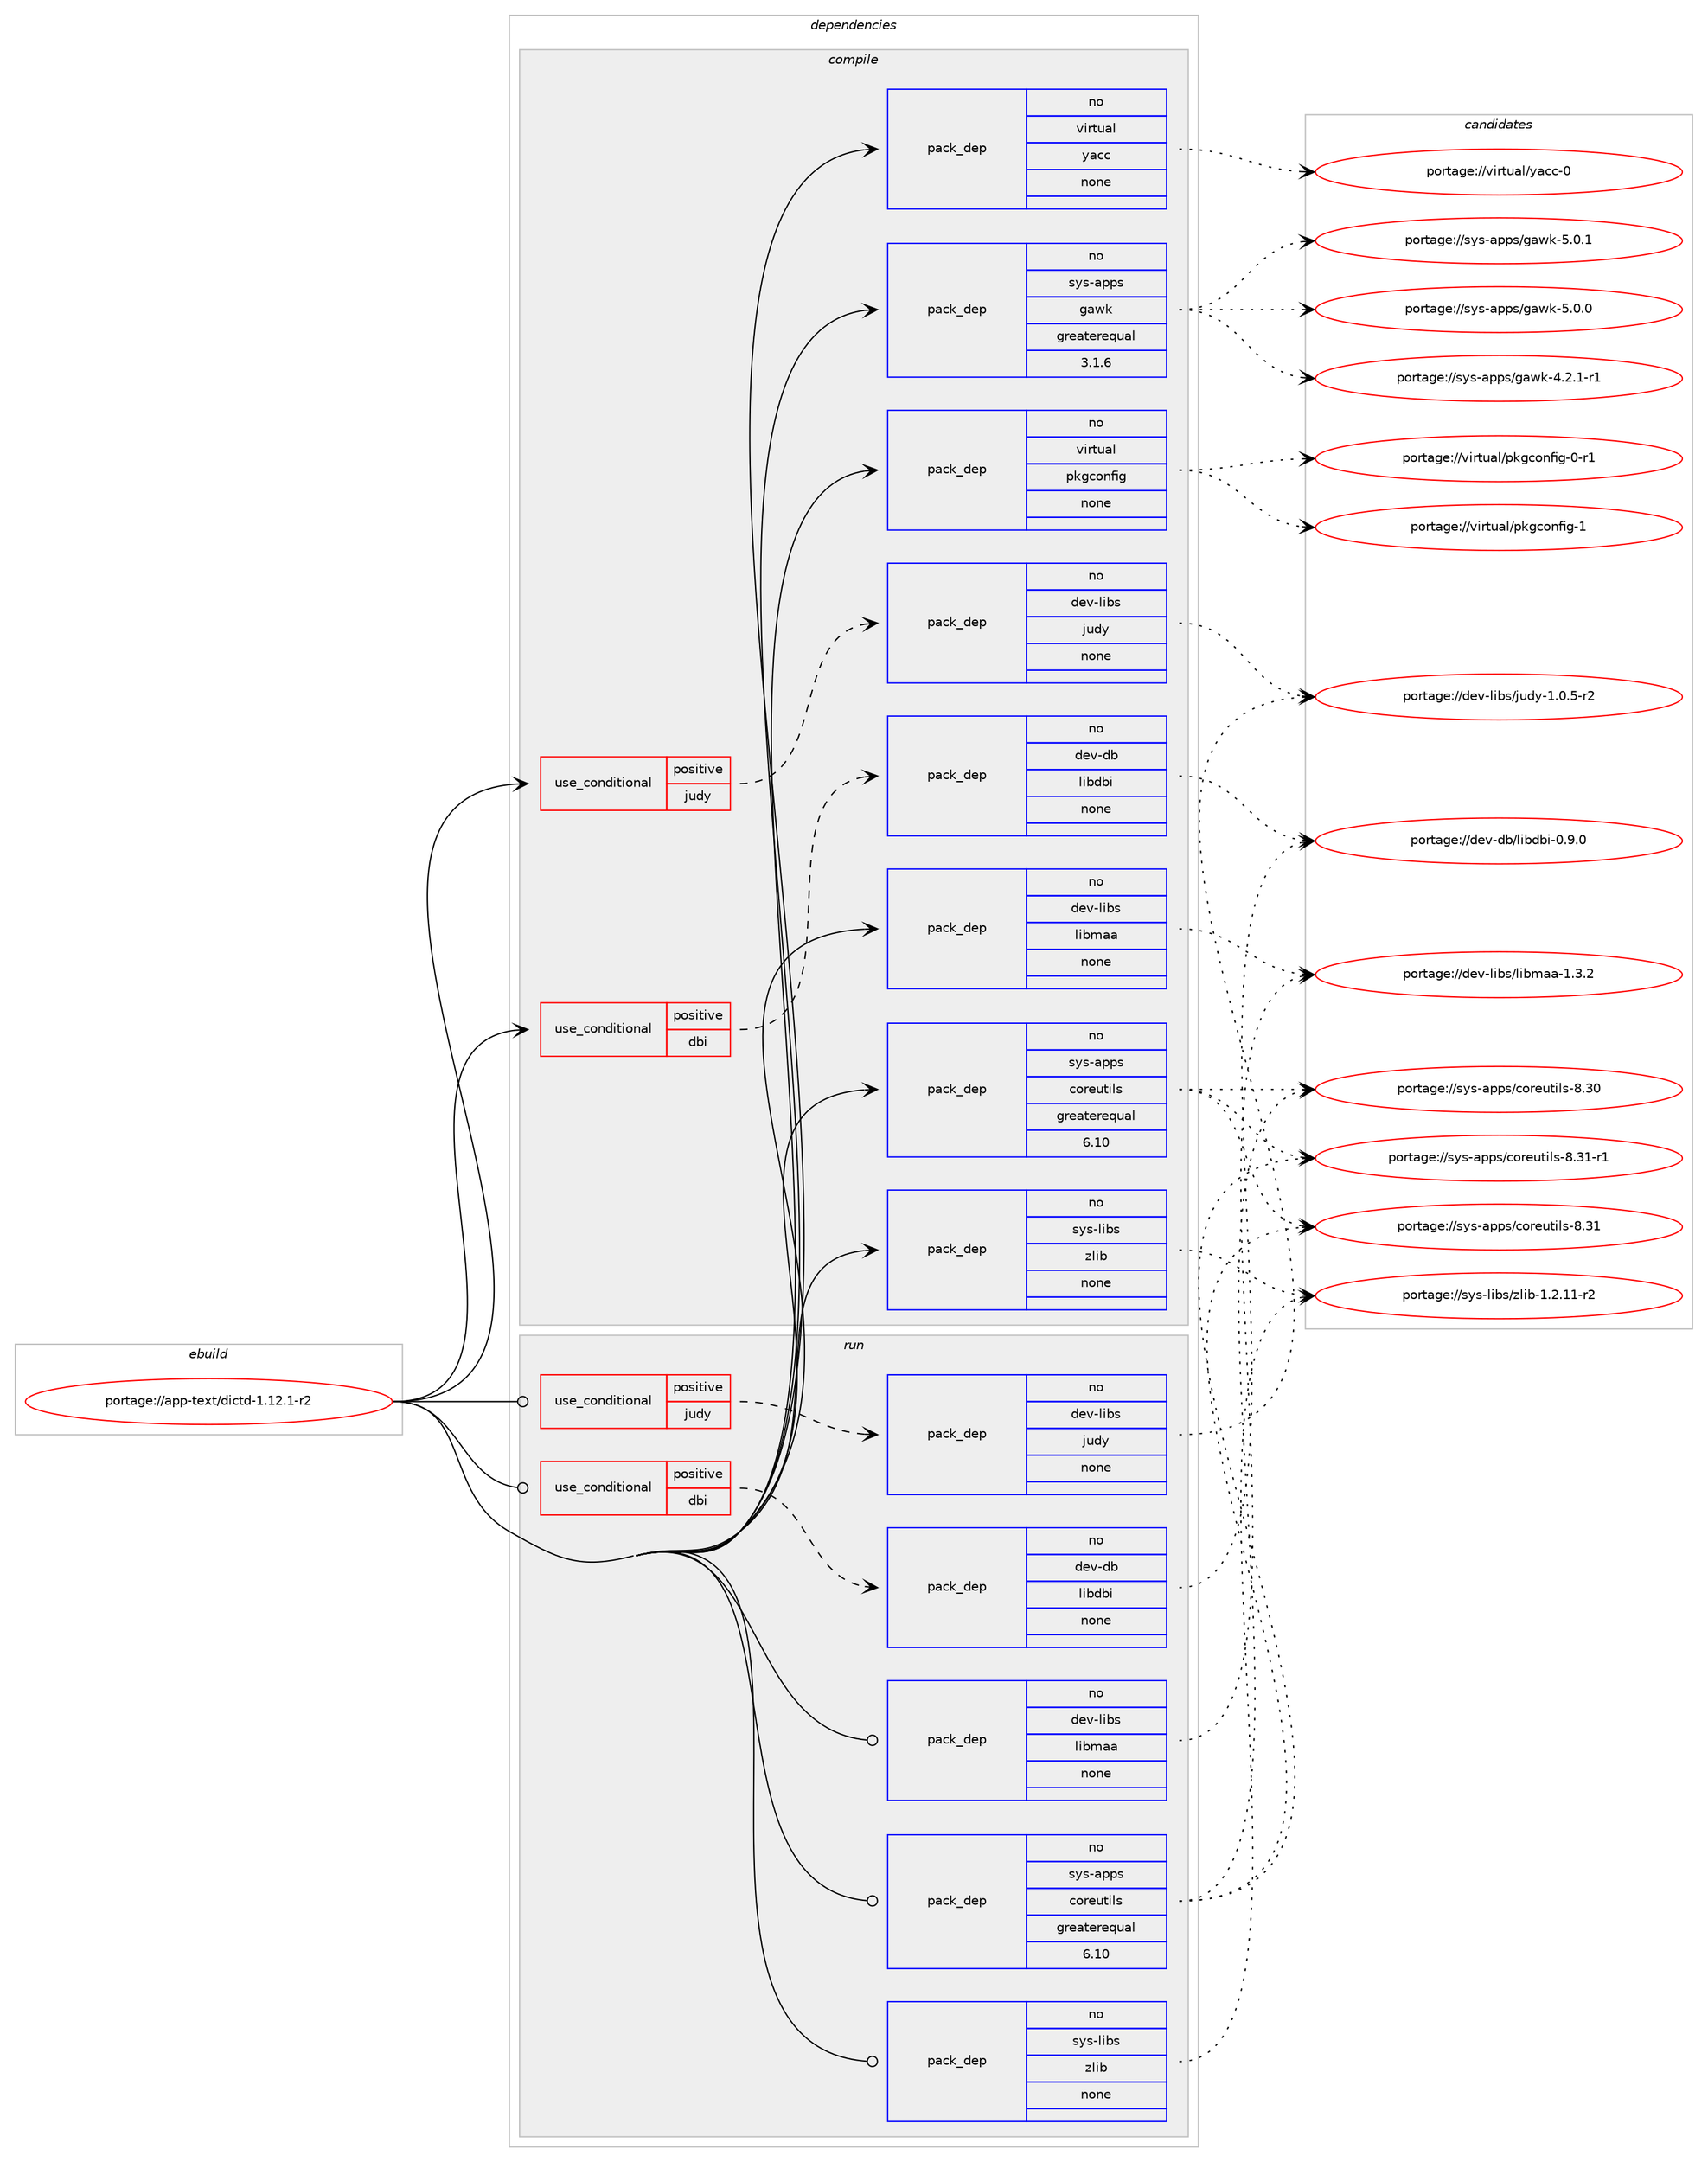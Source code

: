 digraph prolog {

# *************
# Graph options
# *************

newrank=true;
concentrate=true;
compound=true;
graph [rankdir=LR,fontname=Helvetica,fontsize=10,ranksep=1.5];#, ranksep=2.5, nodesep=0.2];
edge  [arrowhead=vee];
node  [fontname=Helvetica,fontsize=10];

# **********
# The ebuild
# **********

subgraph cluster_leftcol {
color=gray;
label=<<i>ebuild</i>>;
id [label="portage://app-text/dictd-1.12.1-r2", color=red, width=4, href="../app-text/dictd-1.12.1-r2.svg"];
}

# ****************
# The dependencies
# ****************

subgraph cluster_midcol {
color=gray;
label=<<i>dependencies</i>>;
subgraph cluster_compile {
fillcolor="#eeeeee";
style=filled;
label=<<i>compile</i>>;
subgraph cond140511 {
dependency598407 [label=<<TABLE BORDER="0" CELLBORDER="1" CELLSPACING="0" CELLPADDING="4"><TR><TD ROWSPAN="3" CELLPADDING="10">use_conditional</TD></TR><TR><TD>positive</TD></TR><TR><TD>dbi</TD></TR></TABLE>>, shape=none, color=red];
subgraph pack449911 {
dependency598408 [label=<<TABLE BORDER="0" CELLBORDER="1" CELLSPACING="0" CELLPADDING="4" WIDTH="220"><TR><TD ROWSPAN="6" CELLPADDING="30">pack_dep</TD></TR><TR><TD WIDTH="110">no</TD></TR><TR><TD>dev-db</TD></TR><TR><TD>libdbi</TD></TR><TR><TD>none</TD></TR><TR><TD></TD></TR></TABLE>>, shape=none, color=blue];
}
dependency598407:e -> dependency598408:w [weight=20,style="dashed",arrowhead="vee"];
}
id:e -> dependency598407:w [weight=20,style="solid",arrowhead="vee"];
subgraph cond140512 {
dependency598409 [label=<<TABLE BORDER="0" CELLBORDER="1" CELLSPACING="0" CELLPADDING="4"><TR><TD ROWSPAN="3" CELLPADDING="10">use_conditional</TD></TR><TR><TD>positive</TD></TR><TR><TD>judy</TD></TR></TABLE>>, shape=none, color=red];
subgraph pack449912 {
dependency598410 [label=<<TABLE BORDER="0" CELLBORDER="1" CELLSPACING="0" CELLPADDING="4" WIDTH="220"><TR><TD ROWSPAN="6" CELLPADDING="30">pack_dep</TD></TR><TR><TD WIDTH="110">no</TD></TR><TR><TD>dev-libs</TD></TR><TR><TD>judy</TD></TR><TR><TD>none</TD></TR><TR><TD></TD></TR></TABLE>>, shape=none, color=blue];
}
dependency598409:e -> dependency598410:w [weight=20,style="dashed",arrowhead="vee"];
}
id:e -> dependency598409:w [weight=20,style="solid",arrowhead="vee"];
subgraph pack449913 {
dependency598411 [label=<<TABLE BORDER="0" CELLBORDER="1" CELLSPACING="0" CELLPADDING="4" WIDTH="220"><TR><TD ROWSPAN="6" CELLPADDING="30">pack_dep</TD></TR><TR><TD WIDTH="110">no</TD></TR><TR><TD>dev-libs</TD></TR><TR><TD>libmaa</TD></TR><TR><TD>none</TD></TR><TR><TD></TD></TR></TABLE>>, shape=none, color=blue];
}
id:e -> dependency598411:w [weight=20,style="solid",arrowhead="vee"];
subgraph pack449914 {
dependency598412 [label=<<TABLE BORDER="0" CELLBORDER="1" CELLSPACING="0" CELLPADDING="4" WIDTH="220"><TR><TD ROWSPAN="6" CELLPADDING="30">pack_dep</TD></TR><TR><TD WIDTH="110">no</TD></TR><TR><TD>sys-apps</TD></TR><TR><TD>coreutils</TD></TR><TR><TD>greaterequal</TD></TR><TR><TD>6.10</TD></TR></TABLE>>, shape=none, color=blue];
}
id:e -> dependency598412:w [weight=20,style="solid",arrowhead="vee"];
subgraph pack449915 {
dependency598413 [label=<<TABLE BORDER="0" CELLBORDER="1" CELLSPACING="0" CELLPADDING="4" WIDTH="220"><TR><TD ROWSPAN="6" CELLPADDING="30">pack_dep</TD></TR><TR><TD WIDTH="110">no</TD></TR><TR><TD>sys-apps</TD></TR><TR><TD>gawk</TD></TR><TR><TD>greaterequal</TD></TR><TR><TD>3.1.6</TD></TR></TABLE>>, shape=none, color=blue];
}
id:e -> dependency598413:w [weight=20,style="solid",arrowhead="vee"];
subgraph pack449916 {
dependency598414 [label=<<TABLE BORDER="0" CELLBORDER="1" CELLSPACING="0" CELLPADDING="4" WIDTH="220"><TR><TD ROWSPAN="6" CELLPADDING="30">pack_dep</TD></TR><TR><TD WIDTH="110">no</TD></TR><TR><TD>sys-libs</TD></TR><TR><TD>zlib</TD></TR><TR><TD>none</TD></TR><TR><TD></TD></TR></TABLE>>, shape=none, color=blue];
}
id:e -> dependency598414:w [weight=20,style="solid",arrowhead="vee"];
subgraph pack449917 {
dependency598415 [label=<<TABLE BORDER="0" CELLBORDER="1" CELLSPACING="0" CELLPADDING="4" WIDTH="220"><TR><TD ROWSPAN="6" CELLPADDING="30">pack_dep</TD></TR><TR><TD WIDTH="110">no</TD></TR><TR><TD>virtual</TD></TR><TR><TD>pkgconfig</TD></TR><TR><TD>none</TD></TR><TR><TD></TD></TR></TABLE>>, shape=none, color=blue];
}
id:e -> dependency598415:w [weight=20,style="solid",arrowhead="vee"];
subgraph pack449918 {
dependency598416 [label=<<TABLE BORDER="0" CELLBORDER="1" CELLSPACING="0" CELLPADDING="4" WIDTH="220"><TR><TD ROWSPAN="6" CELLPADDING="30">pack_dep</TD></TR><TR><TD WIDTH="110">no</TD></TR><TR><TD>virtual</TD></TR><TR><TD>yacc</TD></TR><TR><TD>none</TD></TR><TR><TD></TD></TR></TABLE>>, shape=none, color=blue];
}
id:e -> dependency598416:w [weight=20,style="solid",arrowhead="vee"];
}
subgraph cluster_compileandrun {
fillcolor="#eeeeee";
style=filled;
label=<<i>compile and run</i>>;
}
subgraph cluster_run {
fillcolor="#eeeeee";
style=filled;
label=<<i>run</i>>;
subgraph cond140513 {
dependency598417 [label=<<TABLE BORDER="0" CELLBORDER="1" CELLSPACING="0" CELLPADDING="4"><TR><TD ROWSPAN="3" CELLPADDING="10">use_conditional</TD></TR><TR><TD>positive</TD></TR><TR><TD>dbi</TD></TR></TABLE>>, shape=none, color=red];
subgraph pack449919 {
dependency598418 [label=<<TABLE BORDER="0" CELLBORDER="1" CELLSPACING="0" CELLPADDING="4" WIDTH="220"><TR><TD ROWSPAN="6" CELLPADDING="30">pack_dep</TD></TR><TR><TD WIDTH="110">no</TD></TR><TR><TD>dev-db</TD></TR><TR><TD>libdbi</TD></TR><TR><TD>none</TD></TR><TR><TD></TD></TR></TABLE>>, shape=none, color=blue];
}
dependency598417:e -> dependency598418:w [weight=20,style="dashed",arrowhead="vee"];
}
id:e -> dependency598417:w [weight=20,style="solid",arrowhead="odot"];
subgraph cond140514 {
dependency598419 [label=<<TABLE BORDER="0" CELLBORDER="1" CELLSPACING="0" CELLPADDING="4"><TR><TD ROWSPAN="3" CELLPADDING="10">use_conditional</TD></TR><TR><TD>positive</TD></TR><TR><TD>judy</TD></TR></TABLE>>, shape=none, color=red];
subgraph pack449920 {
dependency598420 [label=<<TABLE BORDER="0" CELLBORDER="1" CELLSPACING="0" CELLPADDING="4" WIDTH="220"><TR><TD ROWSPAN="6" CELLPADDING="30">pack_dep</TD></TR><TR><TD WIDTH="110">no</TD></TR><TR><TD>dev-libs</TD></TR><TR><TD>judy</TD></TR><TR><TD>none</TD></TR><TR><TD></TD></TR></TABLE>>, shape=none, color=blue];
}
dependency598419:e -> dependency598420:w [weight=20,style="dashed",arrowhead="vee"];
}
id:e -> dependency598419:w [weight=20,style="solid",arrowhead="odot"];
subgraph pack449921 {
dependency598421 [label=<<TABLE BORDER="0" CELLBORDER="1" CELLSPACING="0" CELLPADDING="4" WIDTH="220"><TR><TD ROWSPAN="6" CELLPADDING="30">pack_dep</TD></TR><TR><TD WIDTH="110">no</TD></TR><TR><TD>dev-libs</TD></TR><TR><TD>libmaa</TD></TR><TR><TD>none</TD></TR><TR><TD></TD></TR></TABLE>>, shape=none, color=blue];
}
id:e -> dependency598421:w [weight=20,style="solid",arrowhead="odot"];
subgraph pack449922 {
dependency598422 [label=<<TABLE BORDER="0" CELLBORDER="1" CELLSPACING="0" CELLPADDING="4" WIDTH="220"><TR><TD ROWSPAN="6" CELLPADDING="30">pack_dep</TD></TR><TR><TD WIDTH="110">no</TD></TR><TR><TD>sys-apps</TD></TR><TR><TD>coreutils</TD></TR><TR><TD>greaterequal</TD></TR><TR><TD>6.10</TD></TR></TABLE>>, shape=none, color=blue];
}
id:e -> dependency598422:w [weight=20,style="solid",arrowhead="odot"];
subgraph pack449923 {
dependency598423 [label=<<TABLE BORDER="0" CELLBORDER="1" CELLSPACING="0" CELLPADDING="4" WIDTH="220"><TR><TD ROWSPAN="6" CELLPADDING="30">pack_dep</TD></TR><TR><TD WIDTH="110">no</TD></TR><TR><TD>sys-libs</TD></TR><TR><TD>zlib</TD></TR><TR><TD>none</TD></TR><TR><TD></TD></TR></TABLE>>, shape=none, color=blue];
}
id:e -> dependency598423:w [weight=20,style="solid",arrowhead="odot"];
}
}

# **************
# The candidates
# **************

subgraph cluster_choices {
rank=same;
color=gray;
label=<<i>candidates</i>>;

subgraph choice449911 {
color=black;
nodesep=1;
choice1001011184510098471081059810098105454846574648 [label="portage://dev-db/libdbi-0.9.0", color=red, width=4,href="../dev-db/libdbi-0.9.0.svg"];
dependency598408:e -> choice1001011184510098471081059810098105454846574648:w [style=dotted,weight="100"];
}
subgraph choice449912 {
color=black;
nodesep=1;
choice1001011184510810598115471061171001214549464846534511450 [label="portage://dev-libs/judy-1.0.5-r2", color=red, width=4,href="../dev-libs/judy-1.0.5-r2.svg"];
dependency598410:e -> choice1001011184510810598115471061171001214549464846534511450:w [style=dotted,weight="100"];
}
subgraph choice449913 {
color=black;
nodesep=1;
choice100101118451081059811547108105981099797454946514650 [label="portage://dev-libs/libmaa-1.3.2", color=red, width=4,href="../dev-libs/libmaa-1.3.2.svg"];
dependency598411:e -> choice100101118451081059811547108105981099797454946514650:w [style=dotted,weight="100"];
}
subgraph choice449914 {
color=black;
nodesep=1;
choice1151211154597112112115479911111410111711610510811545564651494511449 [label="portage://sys-apps/coreutils-8.31-r1", color=red, width=4,href="../sys-apps/coreutils-8.31-r1.svg"];
choice115121115459711211211547991111141011171161051081154556465149 [label="portage://sys-apps/coreutils-8.31", color=red, width=4,href="../sys-apps/coreutils-8.31.svg"];
choice115121115459711211211547991111141011171161051081154556465148 [label="portage://sys-apps/coreutils-8.30", color=red, width=4,href="../sys-apps/coreutils-8.30.svg"];
dependency598412:e -> choice1151211154597112112115479911111410111711610510811545564651494511449:w [style=dotted,weight="100"];
dependency598412:e -> choice115121115459711211211547991111141011171161051081154556465149:w [style=dotted,weight="100"];
dependency598412:e -> choice115121115459711211211547991111141011171161051081154556465148:w [style=dotted,weight="100"];
}
subgraph choice449915 {
color=black;
nodesep=1;
choice11512111545971121121154710397119107455346484649 [label="portage://sys-apps/gawk-5.0.1", color=red, width=4,href="../sys-apps/gawk-5.0.1.svg"];
choice11512111545971121121154710397119107455346484648 [label="portage://sys-apps/gawk-5.0.0", color=red, width=4,href="../sys-apps/gawk-5.0.0.svg"];
choice115121115459711211211547103971191074552465046494511449 [label="portage://sys-apps/gawk-4.2.1-r1", color=red, width=4,href="../sys-apps/gawk-4.2.1-r1.svg"];
dependency598413:e -> choice11512111545971121121154710397119107455346484649:w [style=dotted,weight="100"];
dependency598413:e -> choice11512111545971121121154710397119107455346484648:w [style=dotted,weight="100"];
dependency598413:e -> choice115121115459711211211547103971191074552465046494511449:w [style=dotted,weight="100"];
}
subgraph choice449916 {
color=black;
nodesep=1;
choice11512111545108105981154712210810598454946504649494511450 [label="portage://sys-libs/zlib-1.2.11-r2", color=red, width=4,href="../sys-libs/zlib-1.2.11-r2.svg"];
dependency598414:e -> choice11512111545108105981154712210810598454946504649494511450:w [style=dotted,weight="100"];
}
subgraph choice449917 {
color=black;
nodesep=1;
choice1181051141161179710847112107103991111101021051034549 [label="portage://virtual/pkgconfig-1", color=red, width=4,href="../virtual/pkgconfig-1.svg"];
choice11810511411611797108471121071039911111010210510345484511449 [label="portage://virtual/pkgconfig-0-r1", color=red, width=4,href="../virtual/pkgconfig-0-r1.svg"];
dependency598415:e -> choice1181051141161179710847112107103991111101021051034549:w [style=dotted,weight="100"];
dependency598415:e -> choice11810511411611797108471121071039911111010210510345484511449:w [style=dotted,weight="100"];
}
subgraph choice449918 {
color=black;
nodesep=1;
choice11810511411611797108471219799994548 [label="portage://virtual/yacc-0", color=red, width=4,href="../virtual/yacc-0.svg"];
dependency598416:e -> choice11810511411611797108471219799994548:w [style=dotted,weight="100"];
}
subgraph choice449919 {
color=black;
nodesep=1;
choice1001011184510098471081059810098105454846574648 [label="portage://dev-db/libdbi-0.9.0", color=red, width=4,href="../dev-db/libdbi-0.9.0.svg"];
dependency598418:e -> choice1001011184510098471081059810098105454846574648:w [style=dotted,weight="100"];
}
subgraph choice449920 {
color=black;
nodesep=1;
choice1001011184510810598115471061171001214549464846534511450 [label="portage://dev-libs/judy-1.0.5-r2", color=red, width=4,href="../dev-libs/judy-1.0.5-r2.svg"];
dependency598420:e -> choice1001011184510810598115471061171001214549464846534511450:w [style=dotted,weight="100"];
}
subgraph choice449921 {
color=black;
nodesep=1;
choice100101118451081059811547108105981099797454946514650 [label="portage://dev-libs/libmaa-1.3.2", color=red, width=4,href="../dev-libs/libmaa-1.3.2.svg"];
dependency598421:e -> choice100101118451081059811547108105981099797454946514650:w [style=dotted,weight="100"];
}
subgraph choice449922 {
color=black;
nodesep=1;
choice1151211154597112112115479911111410111711610510811545564651494511449 [label="portage://sys-apps/coreutils-8.31-r1", color=red, width=4,href="../sys-apps/coreutils-8.31-r1.svg"];
choice115121115459711211211547991111141011171161051081154556465149 [label="portage://sys-apps/coreutils-8.31", color=red, width=4,href="../sys-apps/coreutils-8.31.svg"];
choice115121115459711211211547991111141011171161051081154556465148 [label="portage://sys-apps/coreutils-8.30", color=red, width=4,href="../sys-apps/coreutils-8.30.svg"];
dependency598422:e -> choice1151211154597112112115479911111410111711610510811545564651494511449:w [style=dotted,weight="100"];
dependency598422:e -> choice115121115459711211211547991111141011171161051081154556465149:w [style=dotted,weight="100"];
dependency598422:e -> choice115121115459711211211547991111141011171161051081154556465148:w [style=dotted,weight="100"];
}
subgraph choice449923 {
color=black;
nodesep=1;
choice11512111545108105981154712210810598454946504649494511450 [label="portage://sys-libs/zlib-1.2.11-r2", color=red, width=4,href="../sys-libs/zlib-1.2.11-r2.svg"];
dependency598423:e -> choice11512111545108105981154712210810598454946504649494511450:w [style=dotted,weight="100"];
}
}

}
